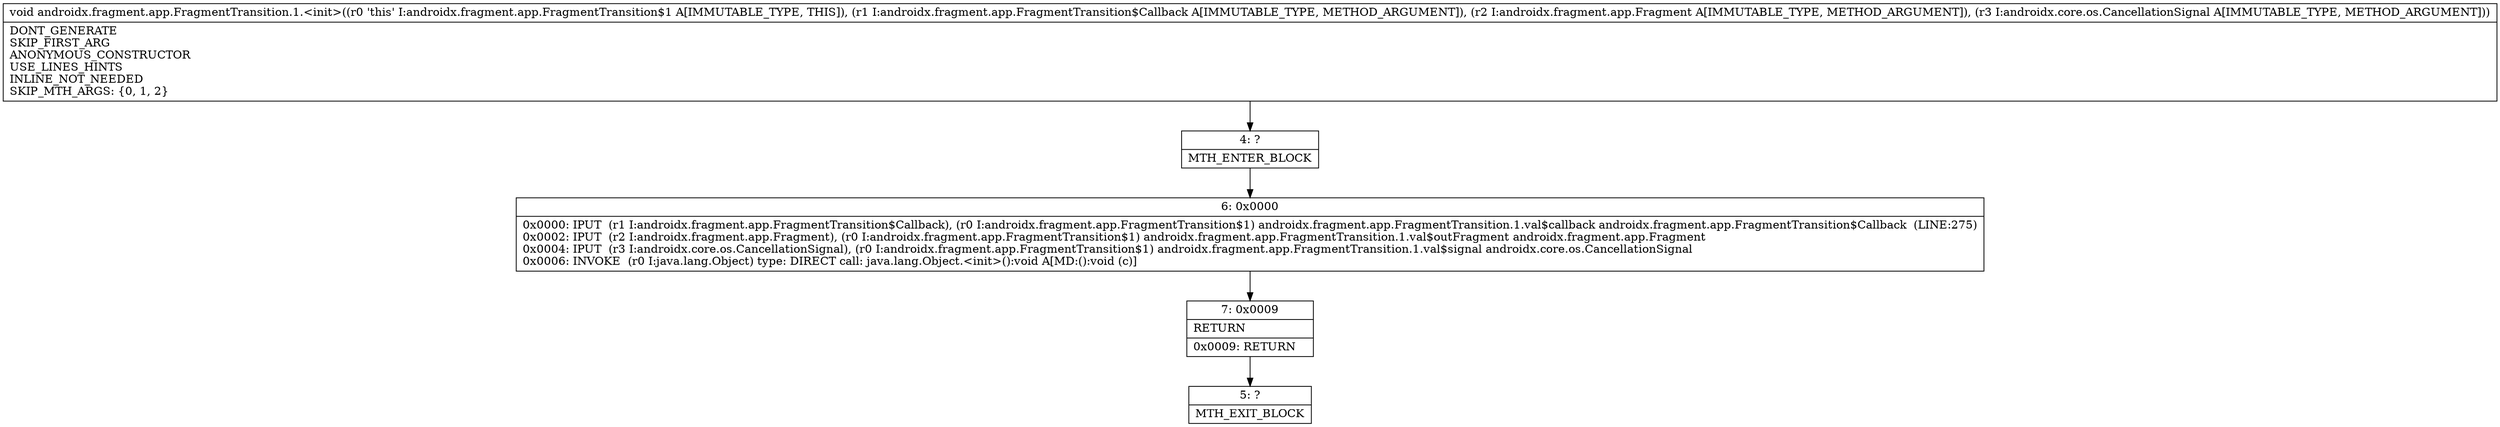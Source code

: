 digraph "CFG forandroidx.fragment.app.FragmentTransition.1.\<init\>(Landroidx\/fragment\/app\/FragmentTransition$Callback;Landroidx\/fragment\/app\/Fragment;Landroidx\/core\/os\/CancellationSignal;)V" {
Node_4 [shape=record,label="{4\:\ ?|MTH_ENTER_BLOCK\l}"];
Node_6 [shape=record,label="{6\:\ 0x0000|0x0000: IPUT  (r1 I:androidx.fragment.app.FragmentTransition$Callback), (r0 I:androidx.fragment.app.FragmentTransition$1) androidx.fragment.app.FragmentTransition.1.val$callback androidx.fragment.app.FragmentTransition$Callback  (LINE:275)\l0x0002: IPUT  (r2 I:androidx.fragment.app.Fragment), (r0 I:androidx.fragment.app.FragmentTransition$1) androidx.fragment.app.FragmentTransition.1.val$outFragment androidx.fragment.app.Fragment \l0x0004: IPUT  (r3 I:androidx.core.os.CancellationSignal), (r0 I:androidx.fragment.app.FragmentTransition$1) androidx.fragment.app.FragmentTransition.1.val$signal androidx.core.os.CancellationSignal \l0x0006: INVOKE  (r0 I:java.lang.Object) type: DIRECT call: java.lang.Object.\<init\>():void A[MD:():void (c)]\l}"];
Node_7 [shape=record,label="{7\:\ 0x0009|RETURN\l|0x0009: RETURN   \l}"];
Node_5 [shape=record,label="{5\:\ ?|MTH_EXIT_BLOCK\l}"];
MethodNode[shape=record,label="{void androidx.fragment.app.FragmentTransition.1.\<init\>((r0 'this' I:androidx.fragment.app.FragmentTransition$1 A[IMMUTABLE_TYPE, THIS]), (r1 I:androidx.fragment.app.FragmentTransition$Callback A[IMMUTABLE_TYPE, METHOD_ARGUMENT]), (r2 I:androidx.fragment.app.Fragment A[IMMUTABLE_TYPE, METHOD_ARGUMENT]), (r3 I:androidx.core.os.CancellationSignal A[IMMUTABLE_TYPE, METHOD_ARGUMENT]))  | DONT_GENERATE\lSKIP_FIRST_ARG\lANONYMOUS_CONSTRUCTOR\lUSE_LINES_HINTS\lINLINE_NOT_NEEDED\lSKIP_MTH_ARGS: \{0, 1, 2\}\l}"];
MethodNode -> Node_4;Node_4 -> Node_6;
Node_6 -> Node_7;
Node_7 -> Node_5;
}

